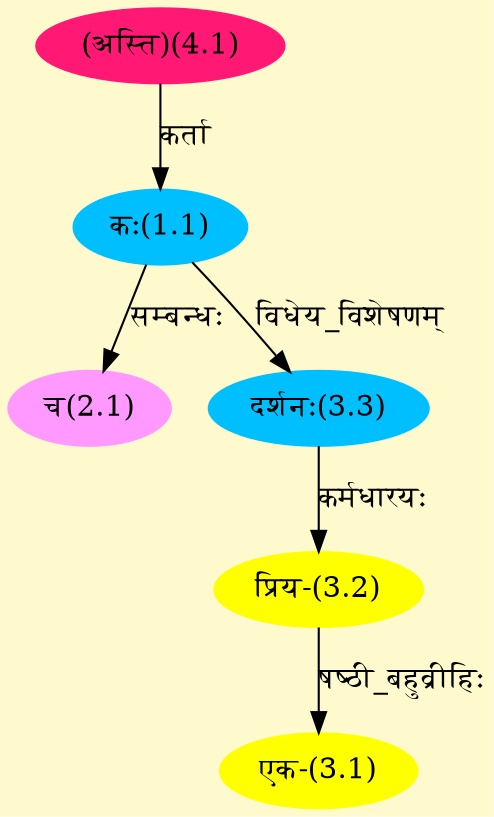digraph G{
rankdir=BT;
 compound=true;
 bgcolor="lemonchiffon1";
Node1_1 [style=filled, color="#00BFFF" label = "कः(1.1)"]
Node4_1 [style=filled, color="#FF1975" label = "(अस्ति)(4.1)"]
Node2_1 [style=filled, color="#FF99FF" label = "च(2.1)"]
Node3_1 [style=filled, color="#FFFF00" label = "एक-(3.1)"]
Node3_2 [style=filled, color="#FFFF00" label = "प्रिय-(3.2)"]
Node3_3 [style=filled, color="#00BFFF" label = "दर्शनः(3.3)"]
/* Start of Relations section */

Node1_1 -> Node4_1 [  label="कर्ता"  dir="back" ]
Node2_1 -> Node1_1 [  label="सम्बन्धः"  dir="back" ]
Node3_1 -> Node3_2 [  label="षष्ठी_बहुव्रीहिः"  dir="back" ]
Node3_2 -> Node3_3 [  label="कर्मधारयः"  dir="back" ]
Node3_3 -> Node1_1 [  label="विधेय_विशेषणम्"  dir="back" ]
}
